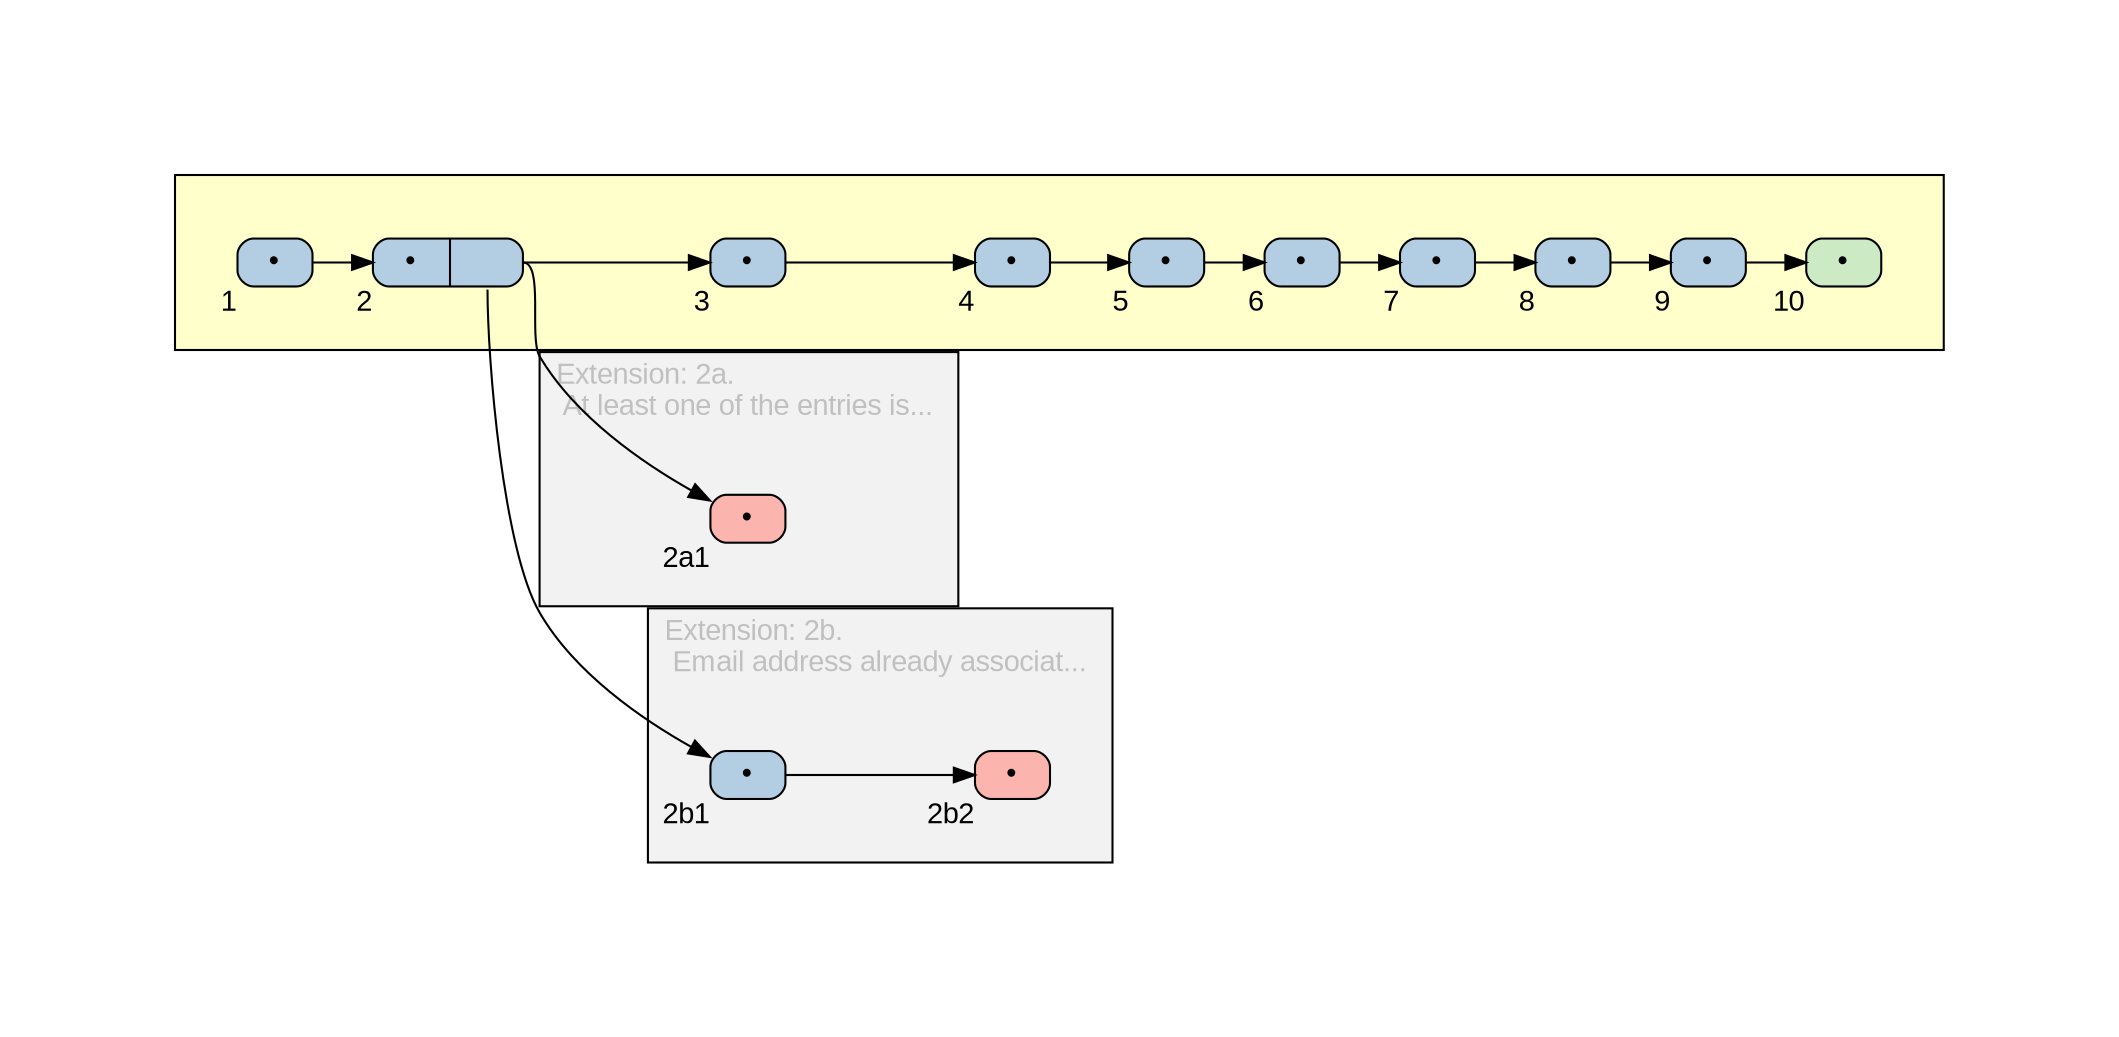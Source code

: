 digraph mygraph {
	rankdir="LR"
	fontcolor="gray"
	fontname="Arial"
	margin="1"
	dpi="62"
	node [
		shape="Mrecord",
		style="filled",
		label="",
		fontname="Arial",
		width="0.5",
		height="0.1",
		fillcolor="#b3cde3"
	]
	edge [
		fontname="Arial"
	]
	ranksep="0.4"
	nodesep="0.2"
	 labeljust="l"
	subgraph cluster_UC6_ {
		bgcolor="#ffffcc"
		label=""
		margin="30"
		"UC61" [xlabel="1", label="{<JMP>&bull;}", tooltip="User provides email, password, password confirmation 
		  and captcha.", width="0.5"]
		"UC62" [xlabel="2", label="{<JMP>&bull;|<EXT>}", tooltip="System validates the provided data.", width="1.0"]
		"UC63" [xlabel="3", label="{<JMP>&bull;}", tooltip="System sends email to given email address to verify 
		  that user has access to the given mailbox.", width="0.5"]
		"UC64" [xlabel="4", label="{<JMP>&bull;}", tooltip="System notifies the user to proceed by following 
		  instructions in the sent email.", width="0.5"]
		"UC65" [xlabel="5", label="{<JMP>&bull;}", tooltip="User opens the email and follows the link (the link 
		  points to the page that continues in user's registration).", width="0.5"]
		"UC66" [xlabel="6", label="{<JMP>&bull;}", tooltip="System presents legal terms.", width="0.5"]
		"UC67" [xlabel="7", label="{<JMP>&bull;}", tooltip="User accepts the terms.", width="0.5"]
		"UC68" [xlabel="8", label="{<JMP>&bull;}", tooltip="System creates new user account with given email and 
		  password. #(emit:email)", width="0.5"]
		"UC69" [xlabel="9", label="{<JMP>&bull;}", tooltip="System assigns user free plan. #(mark:free_plan) 
		  #(emit:free_plan)", width="0.5"]
		"UC610" [xlabel="10", fillcolor="#ccebc5", label="{<JMP>&bull;}", tooltip="Use case finishes. #(mark:account_created)", width="0.5"]
	}
	subgraph cluster_UC6_2a {
		label="Extension: 2a.\l At least one of the entries is... "
		bgcolor="#f2f2f2"
		fontcolor="gray"
		margin="30"
		"UC62a1" [xlabel="2a1", fillcolor="#fbb4ae", label="{<JMP>&bull;}", tooltip="System shows message with given problem. #(abort)", width="0.5"]
	}
	subgraph cluster_UC6_2b {
		label="Extension: 2b.\l Email address already associat... "
		bgcolor="#f2f2f2"
		fontcolor="gray"
		margin="30"
		"UC62b1" [xlabel="2b1", label="{<JMP>&bull;}", tooltip="System shows message that the email address is already 
		    associated with an account. #(guard:account_created)", width="0.5"]
		"UC62b2" [xlabel="2b2", fillcolor="#fbb4ae", label="{<JMP>&bull;}", tooltip="System sends email to the given email address with login 
		    instructions. #(abort)", width="0.5"]
	}
	"UC61":"JMP" -> "UC62":"JMP" [URL="#UC6_1"]
	"UC62":"EXT" -> "UC63":"JMP" [URL="#UC6_2"]
	"UC63":"JMP" -> "UC64":"JMP" [URL="#UC6_3"]
	"UC64":"JMP" -> "UC65":"JMP" [URL="#UC6_4"]
	"UC65":"JMP" -> "UC66":"JMP" [URL="#UC6_5"]
	"UC66":"JMP" -> "UC67":"JMP" [URL="#UC6_6"]
	"UC67":"JMP" -> "UC68":"JMP" [URL="#UC6_7"]
	"UC68":"JMP" -> "UC69":"JMP" [URL="#UC6_8"]
	"UC69":"JMP" -> "UC610":"JMP" [URL="#UC6_9"]
	"UC62":"EXT" -> "UC62a1":"JMP" [URL="#UC6_2"]
	"UC62":"EXT" -> "UC62b1":"JMP" [URL="#UC6_2"]
	"UC62b1":"JMP" -> "UC62b2":"JMP" [URL="#UC6_2b1"]
}
